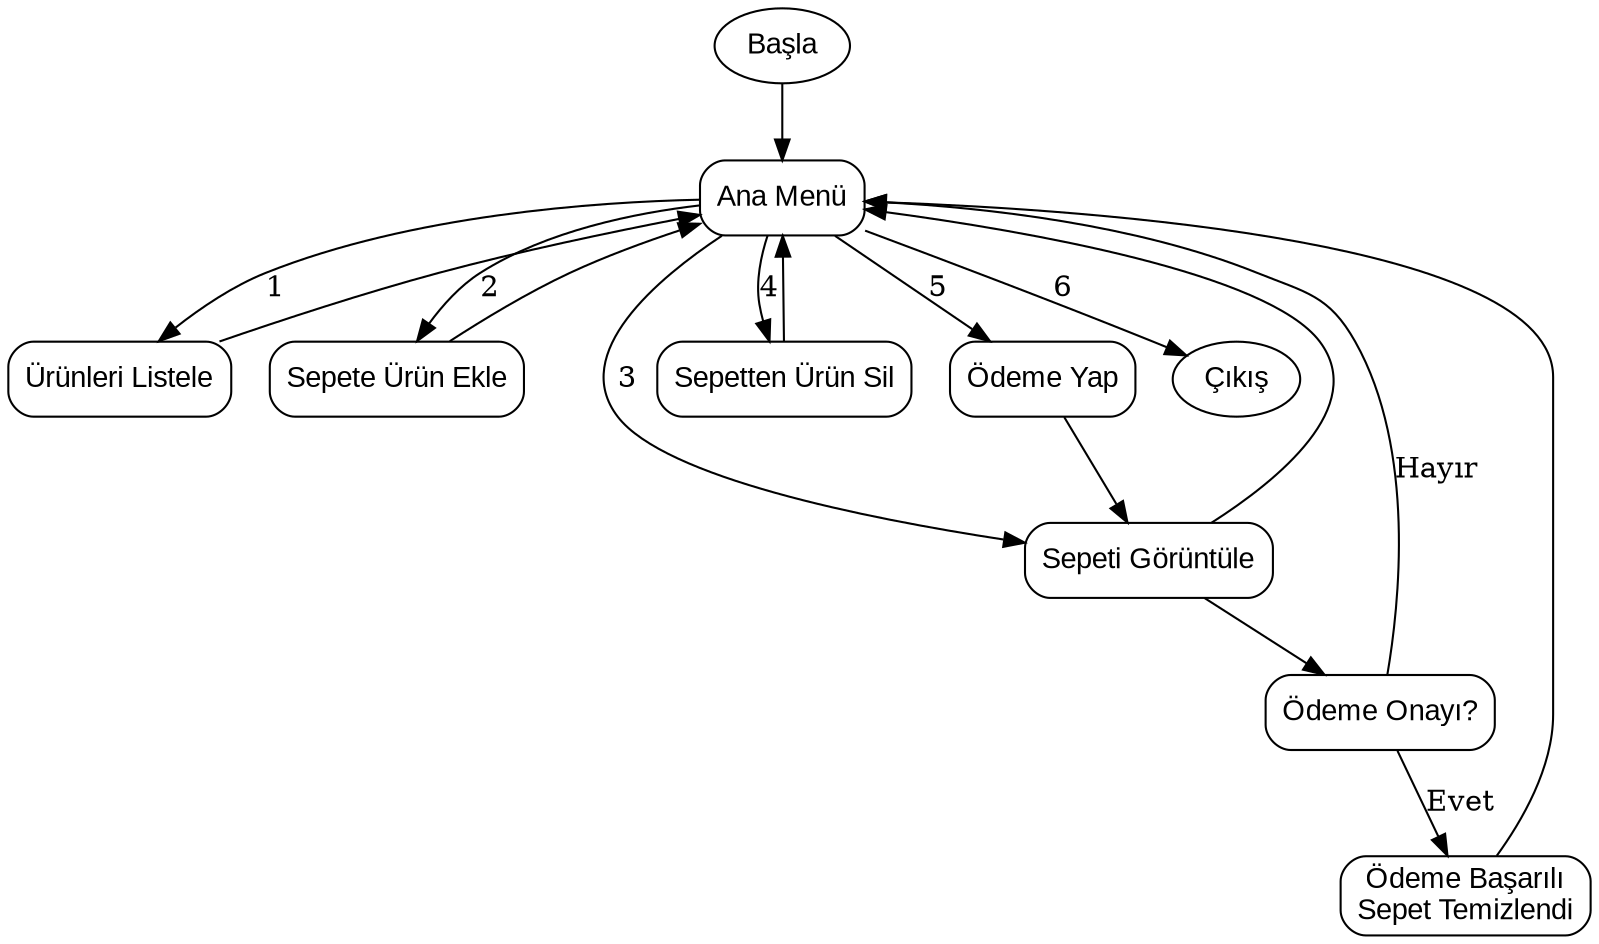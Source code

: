 digraph AlisverisSepeti {
    rankdir=TB
    node [shape=box style=rounded fontname="Arial"]

    Start [label="Başla", shape=ellipse]
    Menu [label="Ana Menü"]
    
    Listele [label="Ürünleri Listele"]
    Ekle [label="Sepete Ürün Ekle"]
    Goruntule [label="Sepeti Görüntüle"]
    Sil [label="Sepetten Ürün Sil"]
    Odeme [label="Ödeme Yap"]
    OdemeOnay [label="Ödeme Onayı?"]
    OdemeBasarili [label="Ödeme Başarılı\nSepet Temizlendi"]
    Cikis [label="Çıkış", shape=ellipse]

    // Akışlar
    Start -> Menu

    Menu -> Listele [label="1"]
    Menu -> Ekle [label="2"]
    Menu -> Goruntule [label="3"]
    Menu -> Sil [label="4"]
    Menu -> Odeme [label="5"]
    Menu -> Cikis [label="6"]

    Ekle -> Menu
    Listele -> Menu
    Goruntule -> Menu
    Sil -> Menu

    Odeme -> Goruntule
    Goruntule -> OdemeOnay
    OdemeOnay -> OdemeBasarili [label="Evet"]
    OdemeOnay -> Menu [label="Hayır"]
    OdemeBasarili -> Menu
}
